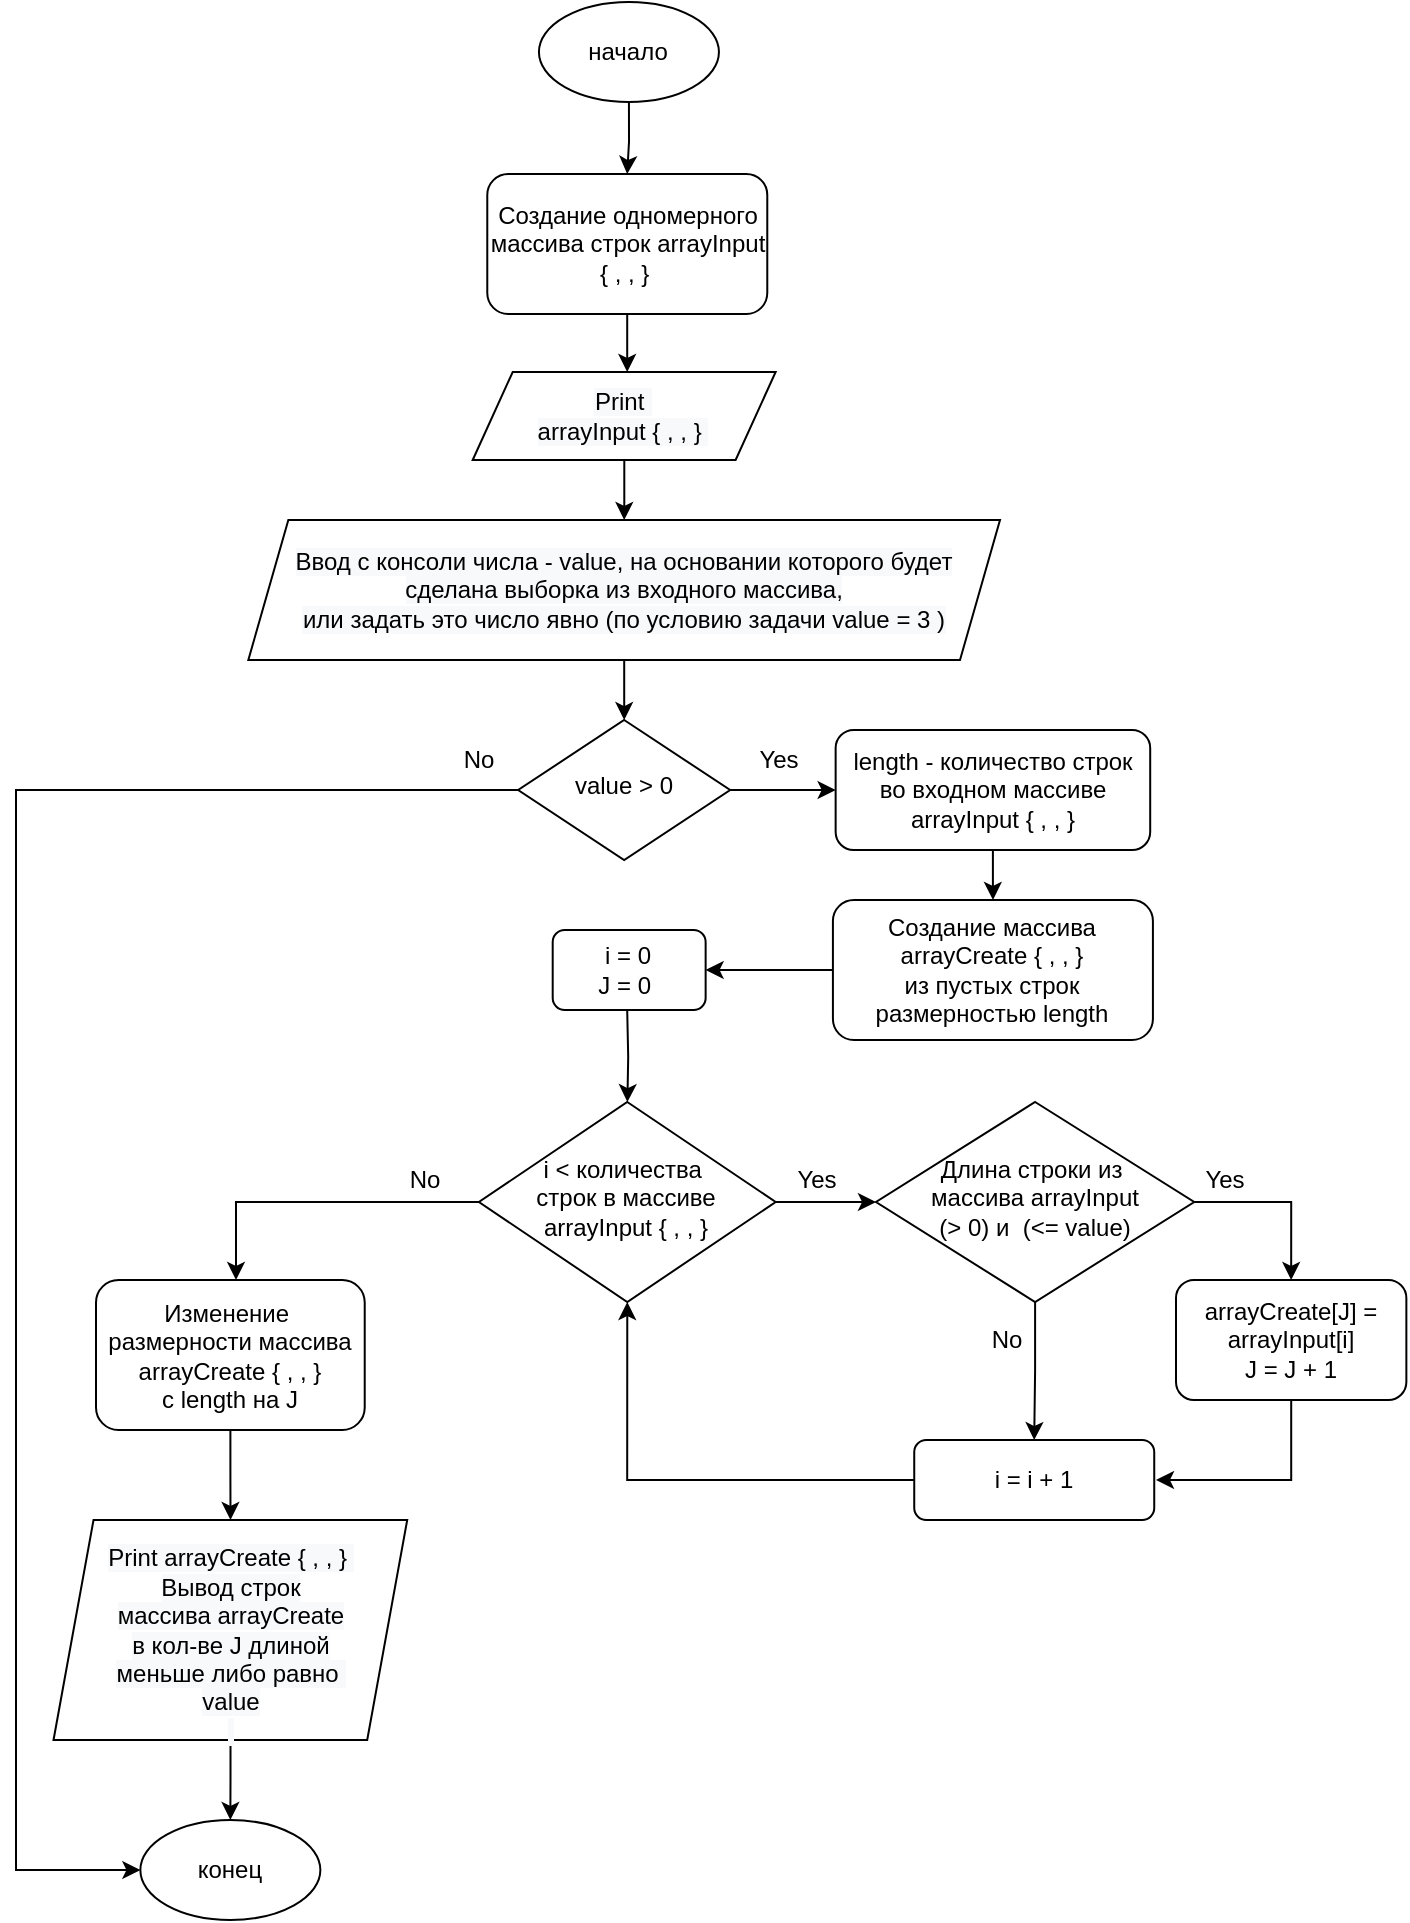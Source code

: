 <mxfile>
    <diagram id="C5RBs43oDa-KdzZeNtuy" name="Page-1">
        <mxGraphModel dx="640" dy="167" grid="1" gridSize="10" guides="1" tooltips="1" connect="1" arrows="1" fold="1" page="1" pageScale="1" pageWidth="827" pageHeight="1169" math="0" shadow="0">
            <root>
                <mxCell id="WIyWlLk6GJQsqaUBKTNV-0"/>
                <mxCell id="WIyWlLk6GJQsqaUBKTNV-1" parent="WIyWlLk6GJQsqaUBKTNV-0"/>
                <mxCell id="ihvjl12FiTxaNbeI2KgN-3" value="" style="edgeStyle=orthogonalEdgeStyle;rounded=0;orthogonalLoop=1;jettySize=auto;html=1;" parent="WIyWlLk6GJQsqaUBKTNV-1" target="yvqbhTdAx37guCkJmxYi-4" edge="1">
                    <mxGeometry relative="1" as="geometry">
                        <mxPoint x="385.6" y="545" as="sourcePoint"/>
                    </mxGeometry>
                </mxCell>
                <mxCell id="Qlumde45rhoeoB9AEvDx-6" value="" style="edgeStyle=orthogonalEdgeStyle;rounded=0;orthogonalLoop=1;jettySize=auto;html=1;" parent="WIyWlLk6GJQsqaUBKTNV-1" source="KMKfVXiV_VwUEPasHQtb-0" target="Qlumde45rhoeoB9AEvDx-0" edge="1">
                    <mxGeometry relative="1" as="geometry"/>
                </mxCell>
                <mxCell id="KMKfVXiV_VwUEPasHQtb-0" value="начало" style="ellipse;whiteSpace=wrap;html=1;fontColor=#000000;fillColor=#FFFFFF;" parent="WIyWlLk6GJQsqaUBKTNV-1" vertex="1">
                    <mxGeometry x="341.47" y="41" width="90" height="50" as="geometry"/>
                </mxCell>
                <mxCell id="KMKfVXiV_VwUEPasHQtb-1" value="конец" style="ellipse;whiteSpace=wrap;html=1;fontColor=#000000;fillColor=#FFFFFF;" parent="WIyWlLk6GJQsqaUBKTNV-1" vertex="1">
                    <mxGeometry x="142.18" y="950" width="90" height="50" as="geometry"/>
                </mxCell>
                <mxCell id="jbSXU8owo1bJoDgqIZQ3-89" value="No" style="text;html=1;align=center;verticalAlign=middle;resizable=0;points=[];autosize=1;strokeColor=none;fillColor=none;" parent="WIyWlLk6GJQsqaUBKTNV-1" vertex="1">
                    <mxGeometry x="296.47" y="410" width="30" height="20" as="geometry"/>
                </mxCell>
                <mxCell id="Qlumde45rhoeoB9AEvDx-19" value="" style="edgeStyle=orthogonalEdgeStyle;rounded=0;orthogonalLoop=1;jettySize=auto;html=1;" parent="WIyWlLk6GJQsqaUBKTNV-1" source="yvqbhTdAx37guCkJmxYi-4" target="Qlumde45rhoeoB9AEvDx-18" edge="1">
                    <mxGeometry relative="1" as="geometry"/>
                </mxCell>
                <mxCell id="Qlumde45rhoeoB9AEvDx-27" value="" style="edgeStyle=orthogonalEdgeStyle;rounded=0;orthogonalLoop=1;jettySize=auto;html=1;" parent="WIyWlLk6GJQsqaUBKTNV-1" source="yvqbhTdAx37guCkJmxYi-4" target="lBCfQ0YfBoymbi7UqcTe-4" edge="1">
                    <mxGeometry relative="1" as="geometry">
                        <Array as="points">
                            <mxPoint x="190" y="641"/>
                        </Array>
                    </mxGeometry>
                </mxCell>
                <mxCell id="yvqbhTdAx37guCkJmxYi-4" value="&lt;font style=&quot;vertical-align: inherit&quot;&gt;&lt;font style=&quot;vertical-align: inherit&quot;&gt;i &amp;lt; количества&amp;nbsp;&lt;br&gt;строк в массиве&lt;br&gt;arrayInput&amp;nbsp;{ , , }&lt;br&gt;&lt;/font&gt;&lt;/font&gt;" style="rhombus;whiteSpace=wrap;html=1;shadow=0;fontFamily=Helvetica;fontSize=12;align=center;strokeWidth=1;spacing=6;spacingTop=-4;fillColor=#FFFFFF;fontColor=#000000;" parent="WIyWlLk6GJQsqaUBKTNV-1" vertex="1">
                    <mxGeometry x="311.46" y="591" width="148.36" height="100" as="geometry"/>
                </mxCell>
                <mxCell id="Qlumde45rhoeoB9AEvDx-26" style="edgeStyle=orthogonalEdgeStyle;rounded=0;orthogonalLoop=1;jettySize=auto;html=1;entryX=0.5;entryY=1;entryDx=0;entryDy=0;" parent="WIyWlLk6GJQsqaUBKTNV-1" source="yvqbhTdAx37guCkJmxYi-6" target="yvqbhTdAx37guCkJmxYi-4" edge="1">
                    <mxGeometry relative="1" as="geometry">
                        <mxPoint x="390" y="780" as="targetPoint"/>
                    </mxGeometry>
                </mxCell>
                <mxCell id="yvqbhTdAx37guCkJmxYi-6" value="i = i + 1" style="rounded=1;whiteSpace=wrap;html=1;" parent="WIyWlLk6GJQsqaUBKTNV-1" vertex="1">
                    <mxGeometry x="529.12" y="760" width="120" height="40" as="geometry"/>
                </mxCell>
                <mxCell id="yvqbhTdAx37guCkJmxYi-14" value="Yes" style="text;html=1;align=center;verticalAlign=middle;resizable=0;points=[];autosize=1;strokeColor=none;fillColor=none;" parent="WIyWlLk6GJQsqaUBKTNV-1" vertex="1">
                    <mxGeometry x="465.47" y="620" width="30" height="20" as="geometry"/>
                </mxCell>
                <mxCell id="ihvjl12FiTxaNbeI2KgN-16" style="edgeStyle=orthogonalEdgeStyle;rounded=0;orthogonalLoop=1;jettySize=auto;html=1;entryX=1;entryY=0.5;entryDx=0;entryDy=0;" parent="WIyWlLk6GJQsqaUBKTNV-1" edge="1">
                    <mxGeometry relative="1" as="geometry">
                        <mxPoint x="329.03" y="750" as="sourcePoint"/>
                    </mxGeometry>
                </mxCell>
                <mxCell id="ihvjl12FiTxaNbeI2KgN-34" value="" style="edgeStyle=orthogonalEdgeStyle;rounded=0;orthogonalLoop=1;jettySize=auto;html=1;" parent="WIyWlLk6GJQsqaUBKTNV-1" edge="1">
                    <mxGeometry relative="1" as="geometry">
                        <mxPoint x="434.03" y="750" as="sourcePoint"/>
                    </mxGeometry>
                </mxCell>
                <mxCell id="KW_vQVSKnFb7htBr6eyI-6" value="No" style="text;html=1;align=center;verticalAlign=middle;resizable=0;points=[];autosize=1;strokeColor=none;fillColor=none;" parent="WIyWlLk6GJQsqaUBKTNV-1" vertex="1">
                    <mxGeometry x="268.59" y="620" width="30" height="20" as="geometry"/>
                </mxCell>
                <mxCell id="KW_vQVSKnFb7htBr6eyI-24" value="Yes" style="text;html=1;align=center;verticalAlign=middle;resizable=0;points=[];autosize=1;strokeColor=none;fillColor=none;" parent="WIyWlLk6GJQsqaUBKTNV-1" vertex="1">
                    <mxGeometry x="446.47" y="410" width="30" height="20" as="geometry"/>
                </mxCell>
                <mxCell id="ihvjl12FiTxaNbeI2KgN-1" value="" style="edgeStyle=orthogonalEdgeStyle;rounded=0;orthogonalLoop=1;jettySize=auto;html=1;" parent="WIyWlLk6GJQsqaUBKTNV-1" edge="1">
                    <mxGeometry relative="1" as="geometry">
                        <mxPoint x="385.6" y="226" as="targetPoint"/>
                        <mxPoint x="385.6" y="196" as="sourcePoint"/>
                    </mxGeometry>
                </mxCell>
                <mxCell id="Qlumde45rhoeoB9AEvDx-28" value="" style="edgeStyle=orthogonalEdgeStyle;rounded=0;orthogonalLoop=1;jettySize=auto;html=1;" parent="WIyWlLk6GJQsqaUBKTNV-1" source="lBCfQ0YfBoymbi7UqcTe-4" target="VIec33F67bFmTqAhXJMC-23" edge="1">
                    <mxGeometry relative="1" as="geometry"/>
                </mxCell>
                <mxCell id="lBCfQ0YfBoymbi7UqcTe-4" value="Изменение&amp;nbsp; размерности массива arrayCreate { , , } &lt;br&gt;с length на J" style="rounded=1;whiteSpace=wrap;html=1;" parent="WIyWlLk6GJQsqaUBKTNV-1" vertex="1">
                    <mxGeometry x="120" y="680" width="134.36" height="75" as="geometry"/>
                </mxCell>
                <mxCell id="ihvjl12FiTxaNbeI2KgN-26" value="" style="edgeStyle=orthogonalEdgeStyle;rounded=0;orthogonalLoop=1;jettySize=auto;html=1;" parent="WIyWlLk6GJQsqaUBKTNV-1" edge="1">
                    <mxGeometry relative="1" as="geometry">
                        <mxPoint x="360.5" y="1030.981" as="sourcePoint"/>
                    </mxGeometry>
                </mxCell>
                <mxCell id="ihvjl12FiTxaNbeI2KgN-48" value="No" style="text;html=1;align=center;verticalAlign=middle;resizable=0;points=[];autosize=1;strokeColor=none;fillColor=none;" parent="WIyWlLk6GJQsqaUBKTNV-1" vertex="1">
                    <mxGeometry x="560.0" y="700" width="30" height="20" as="geometry"/>
                </mxCell>
                <mxCell id="Qlumde45rhoeoB9AEvDx-8" value="" style="edgeStyle=orthogonalEdgeStyle;rounded=0;orthogonalLoop=1;jettySize=auto;html=1;" parent="WIyWlLk6GJQsqaUBKTNV-1" source="VIec33F67bFmTqAhXJMC-0" target="Qlumde45rhoeoB9AEvDx-7" edge="1">
                    <mxGeometry relative="1" as="geometry"/>
                </mxCell>
                <mxCell id="VIec33F67bFmTqAhXJMC-0" value="&lt;span style=&quot;color: rgb(0 , 0 , 0) ; font-family: &amp;quot;helvetica&amp;quot; ; font-size: 12px ; font-style: normal ; font-weight: 400 ; letter-spacing: normal ; text-align: center ; text-indent: 0px ; text-transform: none ; word-spacing: 0px ; background-color: rgb(248 , 249 , 250) ; display: inline ; float: none&quot;&gt;Print&amp;nbsp;&lt;br&gt;&lt;span style=&quot;font-family: Helvetica;&quot;&gt;arrayInput&amp;nbsp;&lt;/span&gt;&lt;span style=&quot;font-family: Helvetica;&quot;&gt;{ , , }&lt;/span&gt;&lt;span style=&quot;font-family: Helvetica;&quot;&gt;&amp;nbsp;&lt;/span&gt;&lt;br&gt;&lt;/span&gt;" style="shape=parallelogram;perimeter=parallelogramPerimeter;whiteSpace=wrap;html=1;fixedSize=1;" parent="WIyWlLk6GJQsqaUBKTNV-1" vertex="1">
                    <mxGeometry x="308.35" y="226" width="151.47" height="44" as="geometry"/>
                </mxCell>
                <mxCell id="VIec33F67bFmTqAhXJMC-1" value="i = 0&lt;br&gt;J = 0&amp;nbsp;" style="rounded=1;whiteSpace=wrap;html=1;" parent="WIyWlLk6GJQsqaUBKTNV-1" vertex="1">
                    <mxGeometry x="348.35" y="505" width="76.47" height="40" as="geometry"/>
                </mxCell>
                <mxCell id="VIec33F67bFmTqAhXJMC-9" value="Yes" style="text;html=1;align=center;verticalAlign=middle;resizable=0;points=[];autosize=1;strokeColor=none;fillColor=none;" parent="WIyWlLk6GJQsqaUBKTNV-1" vertex="1">
                    <mxGeometry x="669.11" y="620" width="30" height="20" as="geometry"/>
                </mxCell>
                <mxCell id="Qlumde45rhoeoB9AEvDx-29" value="" style="edgeStyle=orthogonalEdgeStyle;rounded=0;orthogonalLoop=1;jettySize=auto;html=1;" parent="WIyWlLk6GJQsqaUBKTNV-1" source="VIec33F67bFmTqAhXJMC-23" target="KMKfVXiV_VwUEPasHQtb-1" edge="1">
                    <mxGeometry relative="1" as="geometry"/>
                </mxCell>
                <mxCell id="VIec33F67bFmTqAhXJMC-23" value="&lt;span style=&quot;color: rgb(0 , 0 , 0) ; font-family: &amp;quot;helvetica&amp;quot; ; font-size: 12px ; font-style: normal ; font-weight: 400 ; letter-spacing: normal ; text-align: center ; text-indent: 0px ; text-transform: none ; word-spacing: 0px ; background-color: rgb(248 , 249 , 250) ; display: inline ; float: none&quot;&gt;&lt;br&gt;Print&amp;nbsp;&lt;span style=&quot;font-family: Helvetica;&quot;&gt;arrayCreate { , , }&amp;nbsp;&lt;br&gt;&lt;/span&gt;&lt;span style=&quot;font-family: Helvetica;&quot;&gt;Вывод строк массива&amp;nbsp;&lt;/span&gt;&lt;span style=&quot;font-family: Helvetica;&quot;&gt;arrayCreate &lt;br&gt;в кол-ве J&amp;nbsp;длиной &lt;br&gt;меньше либо равно&amp;nbsp;&lt;br&gt;&lt;/span&gt;&lt;span style=&quot;font-family: Helvetica;&quot;&gt;value&lt;br&gt;&amp;nbsp;&lt;/span&gt;&lt;br&gt;&lt;/span&gt;" style="shape=parallelogram;perimeter=parallelogramPerimeter;whiteSpace=wrap;html=1;fixedSize=1;" parent="WIyWlLk6GJQsqaUBKTNV-1" vertex="1">
                    <mxGeometry x="98.76" y="800" width="176.85" height="110" as="geometry"/>
                </mxCell>
                <mxCell id="Qlumde45rhoeoB9AEvDx-0" value="&lt;br&gt;Создание одномерного массива строк arrayInput { , , }&amp;nbsp;&lt;br&gt;&amp;nbsp;" style="rounded=1;whiteSpace=wrap;html=1;" parent="WIyWlLk6GJQsqaUBKTNV-1" vertex="1">
                    <mxGeometry x="315.64" y="127" width="140" height="70" as="geometry"/>
                </mxCell>
                <mxCell id="Qlumde45rhoeoB9AEvDx-10" value="" style="edgeStyle=orthogonalEdgeStyle;rounded=0;orthogonalLoop=1;jettySize=auto;html=1;" parent="WIyWlLk6GJQsqaUBKTNV-1" source="Qlumde45rhoeoB9AEvDx-7" target="Qlumde45rhoeoB9AEvDx-9" edge="1">
                    <mxGeometry relative="1" as="geometry"/>
                </mxCell>
                <mxCell id="Qlumde45rhoeoB9AEvDx-7" value="&lt;span style=&quot;color: rgb(0 , 0 , 0) ; font-family: &amp;quot;helvetica&amp;quot; ; font-size: 12px ; font-style: normal ; font-weight: 400 ; letter-spacing: normal ; text-align: center ; text-indent: 0px ; text-transform: none ; word-spacing: 0px ; background-color: rgb(248 , 249 , 250) ; display: inline ; float: none&quot;&gt;Ввод с консоли числа - value, на основании которого будет сделана выборка из входного массива, &lt;br&gt;или задать это число явно (по условию задачи value = 3 )&lt;br&gt;&lt;/span&gt;" style="shape=parallelogram;perimeter=parallelogramPerimeter;whiteSpace=wrap;html=1;fixedSize=1;" parent="WIyWlLk6GJQsqaUBKTNV-1" vertex="1">
                    <mxGeometry x="196.17" y="300" width="375.83" height="70" as="geometry"/>
                </mxCell>
                <mxCell id="Qlumde45rhoeoB9AEvDx-14" value="" style="edgeStyle=orthogonalEdgeStyle;rounded=0;orthogonalLoop=1;jettySize=auto;html=1;" parent="WIyWlLk6GJQsqaUBKTNV-1" source="Qlumde45rhoeoB9AEvDx-9" target="Qlumde45rhoeoB9AEvDx-12" edge="1">
                    <mxGeometry relative="1" as="geometry"/>
                </mxCell>
                <mxCell id="Qlumde45rhoeoB9AEvDx-15" value="" style="edgeStyle=orthogonalEdgeStyle;rounded=0;orthogonalLoop=1;jettySize=auto;html=1;" parent="WIyWlLk6GJQsqaUBKTNV-1" source="Qlumde45rhoeoB9AEvDx-9" target="KMKfVXiV_VwUEPasHQtb-1" edge="1">
                    <mxGeometry relative="1" as="geometry">
                        <Array as="points">
                            <mxPoint x="80" y="435"/>
                            <mxPoint x="80" y="975"/>
                        </Array>
                    </mxGeometry>
                </mxCell>
                <mxCell id="Qlumde45rhoeoB9AEvDx-9" value="&lt;font style=&quot;vertical-align: inherit&quot;&gt;&lt;font style=&quot;vertical-align: inherit&quot;&gt;&lt;span style=&quot;font-family: helvetica;&quot;&gt;value &amp;gt; 0&lt;/span&gt;&lt;br&gt;&lt;/font&gt;&lt;/font&gt;" style="rhombus;whiteSpace=wrap;html=1;shadow=0;fontFamily=Helvetica;fontSize=12;align=center;strokeWidth=1;spacing=6;spacingTop=-4;fillColor=#FFFFFF;fontColor=#000000;" parent="WIyWlLk6GJQsqaUBKTNV-1" vertex="1">
                    <mxGeometry x="331.08" y="400" width="106" height="70" as="geometry"/>
                </mxCell>
                <mxCell id="Qlumde45rhoeoB9AEvDx-16" value="" style="edgeStyle=orthogonalEdgeStyle;rounded=0;orthogonalLoop=1;jettySize=auto;html=1;" parent="WIyWlLk6GJQsqaUBKTNV-1" source="Qlumde45rhoeoB9AEvDx-12" target="Qlumde45rhoeoB9AEvDx-13" edge="1">
                    <mxGeometry relative="1" as="geometry"/>
                </mxCell>
                <mxCell id="Qlumde45rhoeoB9AEvDx-12" value="length - количество строк во входном массиве arrayInput&amp;nbsp;{ , , }" style="rounded=1;whiteSpace=wrap;html=1;" parent="WIyWlLk6GJQsqaUBKTNV-1" vertex="1">
                    <mxGeometry x="489.82" y="405" width="157.28" height="60" as="geometry"/>
                </mxCell>
                <mxCell id="Qlumde45rhoeoB9AEvDx-17" value="" style="edgeStyle=orthogonalEdgeStyle;rounded=0;orthogonalLoop=1;jettySize=auto;html=1;" parent="WIyWlLk6GJQsqaUBKTNV-1" source="Qlumde45rhoeoB9AEvDx-13" target="VIec33F67bFmTqAhXJMC-1" edge="1">
                    <mxGeometry relative="1" as="geometry"/>
                </mxCell>
                <mxCell id="Qlumde45rhoeoB9AEvDx-13" value="Создание массива &lt;br&gt;arrayCreate { , , } &lt;br&gt;из пустых строк &lt;br&gt;размерностью length" style="rounded=1;whiteSpace=wrap;html=1;" parent="WIyWlLk6GJQsqaUBKTNV-1" vertex="1">
                    <mxGeometry x="488.46" y="490" width="160" height="70" as="geometry"/>
                </mxCell>
                <mxCell id="Qlumde45rhoeoB9AEvDx-22" style="edgeStyle=orthogonalEdgeStyle;rounded=0;orthogonalLoop=1;jettySize=auto;html=1;entryX=0.5;entryY=0;entryDx=0;entryDy=0;" parent="WIyWlLk6GJQsqaUBKTNV-1" source="Qlumde45rhoeoB9AEvDx-18" target="Qlumde45rhoeoB9AEvDx-20" edge="1">
                    <mxGeometry relative="1" as="geometry">
                        <mxPoint x="720" y="650" as="targetPoint"/>
                        <Array as="points">
                            <mxPoint x="718" y="641"/>
                        </Array>
                    </mxGeometry>
                </mxCell>
                <mxCell id="Qlumde45rhoeoB9AEvDx-23" value="" style="edgeStyle=orthogonalEdgeStyle;rounded=0;orthogonalLoop=1;jettySize=auto;html=1;" parent="WIyWlLk6GJQsqaUBKTNV-1" source="Qlumde45rhoeoB9AEvDx-18" target="yvqbhTdAx37guCkJmxYi-6" edge="1">
                    <mxGeometry relative="1" as="geometry"/>
                </mxCell>
                <mxCell id="Qlumde45rhoeoB9AEvDx-18" value="&lt;font style=&quot;vertical-align: inherit&quot;&gt;&lt;font style=&quot;vertical-align: inherit&quot;&gt;Длина строки из&amp;nbsp;&lt;br&gt;массива arrayInput &lt;br&gt;(&amp;gt; 0) и&amp;nbsp;&amp;nbsp;(&amp;lt;= value)&lt;br&gt;&lt;/font&gt;&lt;/font&gt;" style="rhombus;whiteSpace=wrap;html=1;shadow=0;fontFamily=Helvetica;fontSize=12;align=center;strokeWidth=1;spacing=6;spacingTop=-4;fillColor=#FFFFFF;fontColor=#000000;" parent="WIyWlLk6GJQsqaUBKTNV-1" vertex="1">
                    <mxGeometry x="510" y="591" width="159.11" height="100" as="geometry"/>
                </mxCell>
                <mxCell id="Qlumde45rhoeoB9AEvDx-24" style="edgeStyle=orthogonalEdgeStyle;rounded=0;orthogonalLoop=1;jettySize=auto;html=1;" parent="WIyWlLk6GJQsqaUBKTNV-1" source="Qlumde45rhoeoB9AEvDx-20" edge="1">
                    <mxGeometry relative="1" as="geometry">
                        <mxPoint x="650" y="780" as="targetPoint"/>
                        <Array as="points">
                            <mxPoint x="718" y="780"/>
                        </Array>
                    </mxGeometry>
                </mxCell>
                <mxCell id="Qlumde45rhoeoB9AEvDx-20" value="arrayCreate[J] = arrayInput[i]&lt;br&gt;J = J + 1" style="rounded=1;whiteSpace=wrap;html=1;" parent="WIyWlLk6GJQsqaUBKTNV-1" vertex="1">
                    <mxGeometry x="660" y="680" width="115.18" height="60" as="geometry"/>
                </mxCell>
            </root>
        </mxGraphModel>
    </diagram>
</mxfile>